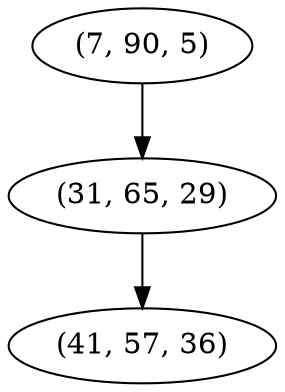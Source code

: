 digraph tree {
    "(7, 90, 5)";
    "(31, 65, 29)";
    "(41, 57, 36)";
    "(7, 90, 5)" -> "(31, 65, 29)";
    "(31, 65, 29)" -> "(41, 57, 36)";
}
